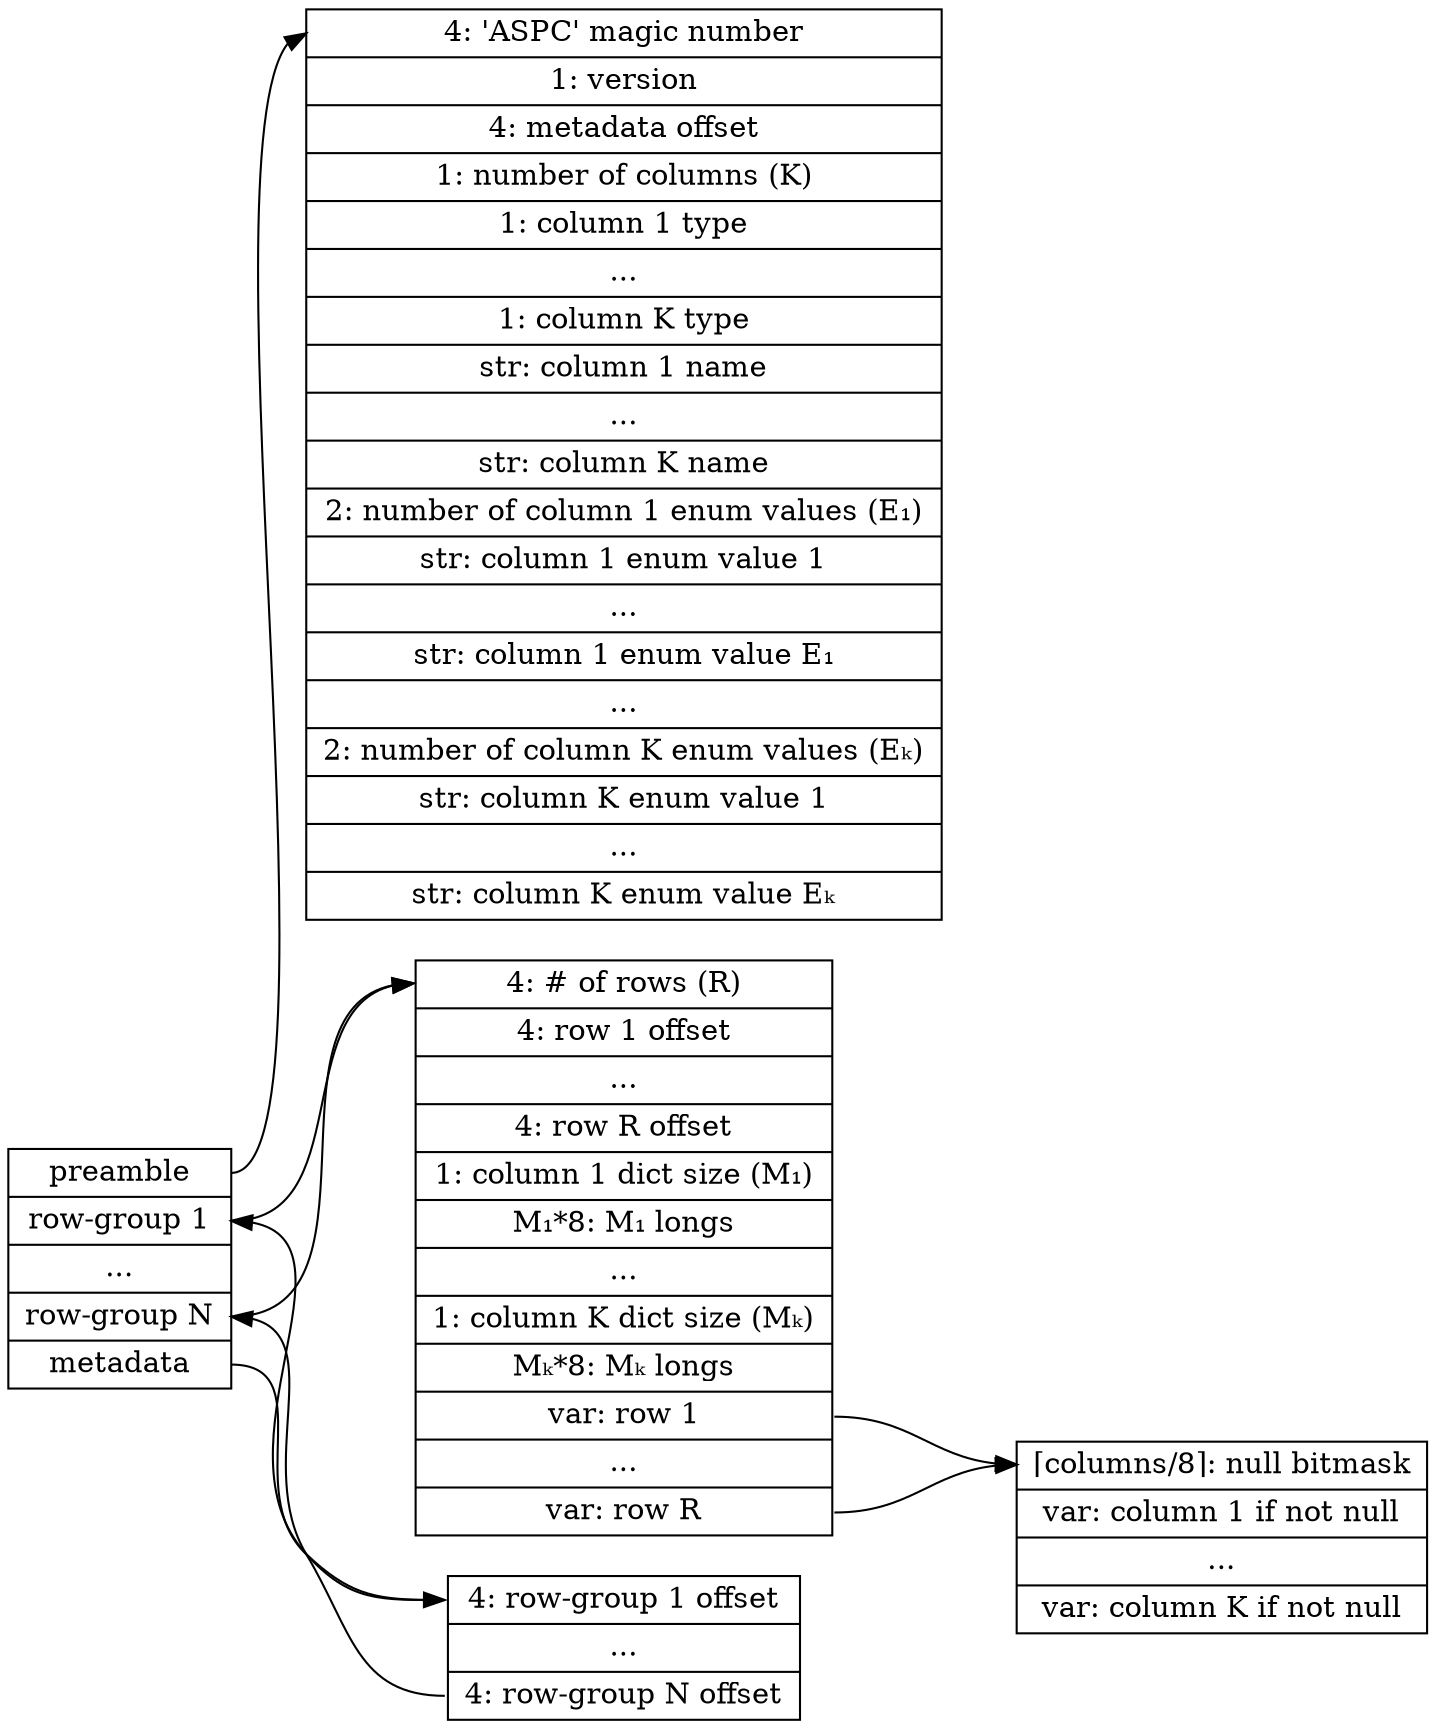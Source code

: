 digraph structs {
  node [shape=record];
  rankdir=LR;

  aspic [ label="<preamble>preamble |
  <rowgroup1> row-group 1 |
  ... |
  <rowgroupN> row-group N |
  <metadata> metadata" ];

  preamble [ label="<start>4: 'ASPC' magic number |
  1: version |
  4: metadata offset |
  1: number of columns (K) |
  1: column 1 type |
  ... |
  1: column K type |
  str: column 1 name |
  ... |
  str: column K name |
  2: number of column 1 enum values (E₁) |
  str: column 1 enum value 1 |
  ... |
  str: column 1 enum value E₁ |
  ... |
  2: number of column K enum values (Eₖ) |
  str: column K enum value 1 |
  ... |
  str: column K enum value Eₖ"];

  rowgroup [ label="<start>4: # of rows (R) |
  4: row 1 offset |
  ... |
  4: row R offset |
  1: column 1 dict size (M₁) |
  M₁*8: M₁ longs |
  ... |
  1: column K dict size (Mₖ) |
  Mₖ*8: Mₖ longs |
  <row1>var: row 1 |
  ... |
  <rowR>var: row R" ];

  row [ label="<start> ⌈columns/8⌉: null bitmask |
  var: column 1 if not null |
  ... |
  var: column K if not null" ];

  metadata [ label="<rowgroup1>4: row-group 1 offset |
  ... |
  <rowgroupN>4: row-group N offset" ];

  aspic:preamble -> preamble:start;
  rowgroup:row1 -> row:start;
  rowgroup:rowR -> row:start;
  aspic:rowgroup1 -> rowgroup:start;
  aspic:rowgroupN -> rowgroup:start;
  aspic:metadata -> metadata:rowgroup1;

  metadata:rowgroup1 -> aspic:rowgroup1;
  metadata:rowgroupN -> aspic:rowgroupN;

}
